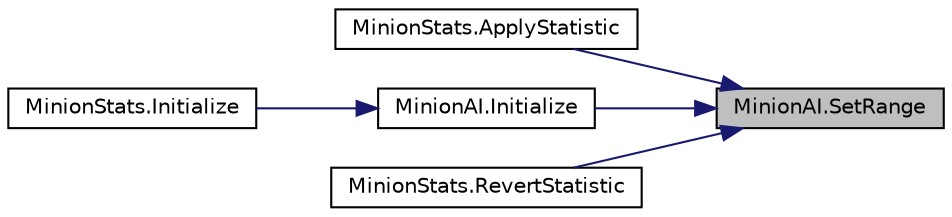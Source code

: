 digraph "MinionAI.SetRange"
{
 // INTERACTIVE_SVG=YES
 // LATEX_PDF_SIZE
  bgcolor="transparent";
  edge [fontname="Helvetica",fontsize="10",labelfontname="Helvetica",labelfontsize="10"];
  node [fontname="Helvetica",fontsize="10",shape=record];
  rankdir="RL";
  Node1 [label="MinionAI.SetRange",height=0.2,width=0.4,color="black", fillcolor="grey75", style="filled", fontcolor="black",tooltip=" "];
  Node1 -> Node2 [dir="back",color="midnightblue",fontsize="10",style="solid",fontname="Helvetica"];
  Node2 [label="MinionStats.ApplyStatistic",height=0.2,width=0.4,color="black",URL="$class_minion_stats.html#a8a7574c262faabc0da0c3be815c1d379",tooltip=" "];
  Node1 -> Node3 [dir="back",color="midnightblue",fontsize="10",style="solid",fontname="Helvetica"];
  Node3 [label="MinionAI.Initialize",height=0.2,width=0.4,color="black",URL="$class_minion_a_i.html#a174b746b62e9b80b1e59edbbd8a309ff",tooltip=" "];
  Node3 -> Node4 [dir="back",color="midnightblue",fontsize="10",style="solid",fontname="Helvetica"];
  Node4 [label="MinionStats.Initialize",height=0.2,width=0.4,color="black",URL="$class_minion_stats.html#aa5a0ca66d4dd72c3e70c7ae9ee8e6cb8",tooltip=" "];
  Node1 -> Node5 [dir="back",color="midnightblue",fontsize="10",style="solid",fontname="Helvetica"];
  Node5 [label="MinionStats.RevertStatistic",height=0.2,width=0.4,color="black",URL="$class_minion_stats.html#a324ef0476601c818d6d8a80b34309a3a",tooltip=" "];
}
